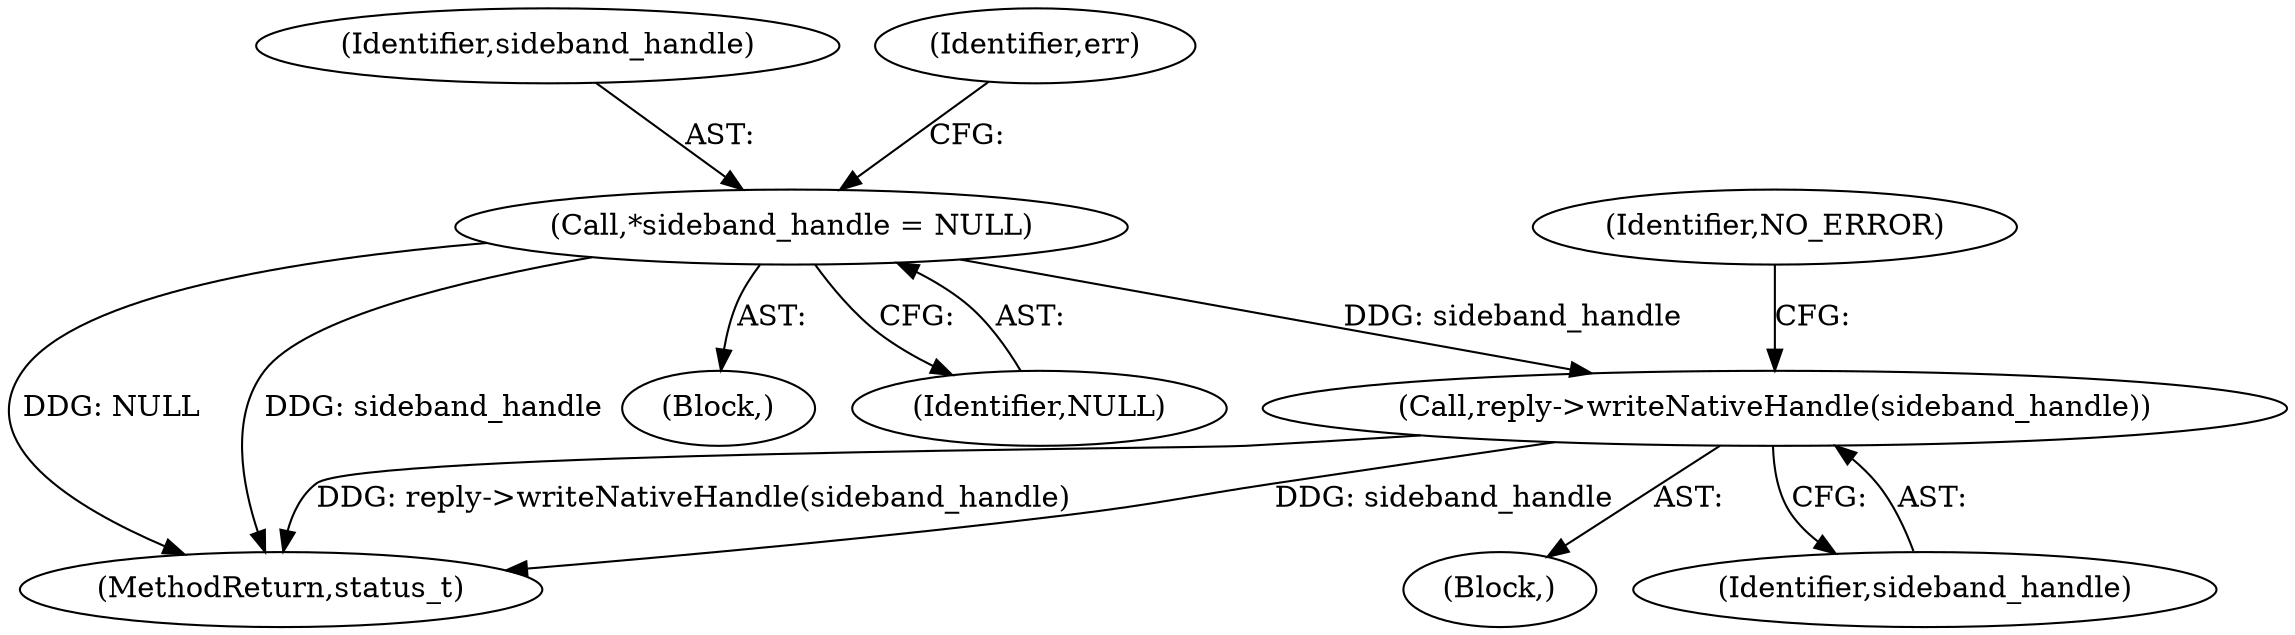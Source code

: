 digraph "0_Android_db829699d3293f254a7387894303451a91278986@API" {
"1001078" [label="(Call,reply->writeNativeHandle(sideband_handle))"];
"1001058" [label="(Call,*sideband_handle = NULL)"];
"1001059" [label="(Identifier,sideband_handle)"];
"1001079" [label="(Identifier,sideband_handle)"];
"1001353" [label="(MethodReturn,status_t)"];
"1001063" [label="(Identifier,err)"];
"1001081" [label="(Identifier,NO_ERROR)"];
"1001058" [label="(Call,*sideband_handle = NULL)"];
"1001077" [label="(Block,)"];
"1001078" [label="(Call,reply->writeNativeHandle(sideband_handle))"];
"1001032" [label="(Block,)"];
"1001060" [label="(Identifier,NULL)"];
"1001078" -> "1001077"  [label="AST: "];
"1001078" -> "1001079"  [label="CFG: "];
"1001079" -> "1001078"  [label="AST: "];
"1001081" -> "1001078"  [label="CFG: "];
"1001078" -> "1001353"  [label="DDG: reply->writeNativeHandle(sideband_handle)"];
"1001078" -> "1001353"  [label="DDG: sideband_handle"];
"1001058" -> "1001078"  [label="DDG: sideband_handle"];
"1001058" -> "1001032"  [label="AST: "];
"1001058" -> "1001060"  [label="CFG: "];
"1001059" -> "1001058"  [label="AST: "];
"1001060" -> "1001058"  [label="AST: "];
"1001063" -> "1001058"  [label="CFG: "];
"1001058" -> "1001353"  [label="DDG: NULL"];
"1001058" -> "1001353"  [label="DDG: sideband_handle"];
}
